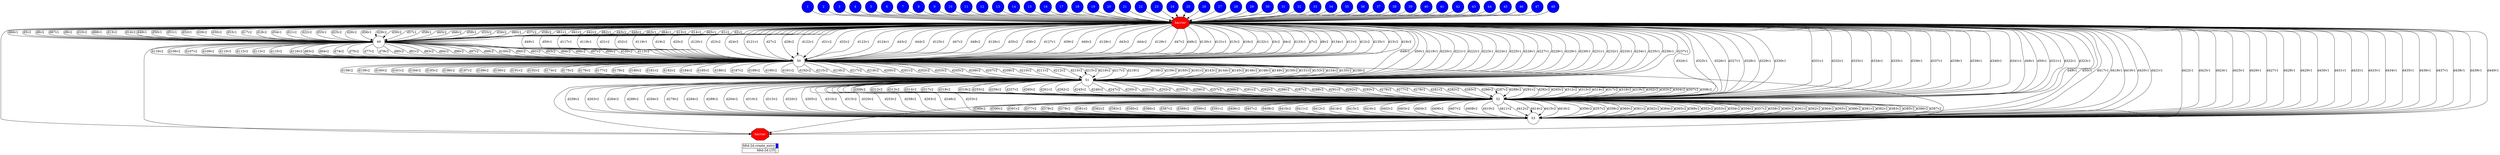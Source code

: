 digraph {
  rankdir=TB;
  labeljust="l";
  subgraph dependence_graph {
    ranksep=0.20;
    node[height=0.75];

1[shape=circle, style=filled fillcolor="#0000ff" fontcolor="#ffffff"];
2[shape=circle, style=filled fillcolor="#0000ff" fontcolor="#ffffff"];
3[shape=circle, style=filled fillcolor="#0000ff" fontcolor="#ffffff"];
4[shape=circle, style=filled fillcolor="#0000ff" fontcolor="#ffffff"];
5[shape=circle, style=filled fillcolor="#0000ff" fontcolor="#ffffff"];
6[shape=circle, style=filled fillcolor="#0000ff" fontcolor="#ffffff"];
7[shape=circle, style=filled fillcolor="#0000ff" fontcolor="#ffffff"];
8[shape=circle, style=filled fillcolor="#0000ff" fontcolor="#ffffff"];
9[shape=circle, style=filled fillcolor="#0000ff" fontcolor="#ffffff"];
10[shape=circle, style=filled fillcolor="#0000ff" fontcolor="#ffffff"];
11[shape=circle, style=filled fillcolor="#0000ff" fontcolor="#ffffff"];
12[shape=circle, style=filled fillcolor="#0000ff" fontcolor="#ffffff"];
13[shape=circle, style=filled fillcolor="#0000ff" fontcolor="#ffffff"];
14[shape=circle, style=filled fillcolor="#0000ff" fontcolor="#ffffff"];
15[shape=circle, style=filled fillcolor="#0000ff" fontcolor="#ffffff"];
16[shape=circle, style=filled fillcolor="#0000ff" fontcolor="#ffffff"];
17[shape=circle, style=filled fillcolor="#0000ff" fontcolor="#ffffff"];
18[shape=circle, style=filled fillcolor="#0000ff" fontcolor="#ffffff"];
19[shape=circle, style=filled fillcolor="#0000ff" fontcolor="#ffffff"];
20[shape=circle, style=filled fillcolor="#0000ff" fontcolor="#ffffff"];
21[shape=circle, style=filled fillcolor="#0000ff" fontcolor="#ffffff"];
22[shape=circle, style=filled fillcolor="#0000ff" fontcolor="#ffffff"];
23[shape=circle, style=filled fillcolor="#0000ff" fontcolor="#ffffff"];
24[shape=circle, style=filled fillcolor="#0000ff" fontcolor="#ffffff"];
25[shape=circle, style=filled fillcolor="#0000ff" fontcolor="#ffffff"];
26[shape=circle, style=filled fillcolor="#0000ff" fontcolor="#ffffff"];
27[shape=circle, style=filled fillcolor="#0000ff" fontcolor="#ffffff"];
28[shape=circle, style=filled fillcolor="#0000ff" fontcolor="#ffffff"];
29[shape=circle, style=filled fillcolor="#0000ff" fontcolor="#ffffff"];
30[shape=circle, style=filled fillcolor="#0000ff" fontcolor="#ffffff"];
31[shape=circle, style=filled fillcolor="#0000ff" fontcolor="#ffffff"];
32[shape=circle, style=filled fillcolor="#0000ff" fontcolor="#ffffff"];
33[shape=circle, style=filled fillcolor="#0000ff" fontcolor="#ffffff"];
34[shape=circle, style=filled fillcolor="#0000ff" fontcolor="#ffffff"];
35[shape=circle, style=filled fillcolor="#0000ff" fontcolor="#ffffff"];
36[shape=circle, style=filled fillcolor="#0000ff" fontcolor="#ffffff"];
37[shape=circle, style=filled fillcolor="#0000ff" fontcolor="#ffffff"];
38[shape=circle, style=filled fillcolor="#0000ff" fontcolor="#ffffff"];
39[shape=circle, style=filled fillcolor="#0000ff" fontcolor="#ffffff"];
40[shape=circle, style=filled fillcolor="#0000ff" fontcolor="#ffffff"];
41[shape=circle, style=filled fillcolor="#0000ff" fontcolor="#ffffff"];
42[shape=circle, style=filled fillcolor="#0000ff" fontcolor="#ffffff"];
43[shape=circle, style=filled fillcolor="#0000ff" fontcolor="#ffffff"];
44[shape=circle, style=filled fillcolor="#0000ff" fontcolor="#ffffff"];
45[shape=circle, style=filled fillcolor="#0000ff" fontcolor="#ffffff"];
46[shape=circle, style=filled fillcolor="#0000ff" fontcolor="#ffffff"];
47[shape=circle, style=filled fillcolor="#0000ff" fontcolor="#ffffff"];
48[shape=circle, style=filled fillcolor="#0000ff" fontcolor="#ffffff"];
Synchro1[label="barrier", shape=octagon, style=filled fillcolor="#ff0000" fontcolor="#FFFFFF"];
12 -> Synchro1;
4 -> Synchro1;
47 -> Synchro1;
2 -> Synchro1;
9 -> Synchro1;
20 -> Synchro1;
46 -> Synchro1;
33 -> Synchro1;
14 -> Synchro1;
1 -> Synchro1;
15 -> Synchro1;
32 -> Synchro1;
8 -> Synchro1;
31 -> Synchro1;
48 -> Synchro1;
7 -> Synchro1;
10 -> Synchro1;
11 -> Synchro1;
21 -> Synchro1;
45 -> Synchro1;
25 -> Synchro1;
38 -> Synchro1;
5 -> Synchro1;
17 -> Synchro1;
30 -> Synchro1;
35 -> Synchro1;
34 -> Synchro1;
16 -> Synchro1;
23 -> Synchro1;
28 -> Synchro1;
18 -> Synchro1;
19 -> Synchro1;
36 -> Synchro1;
13 -> Synchro1;
26 -> Synchro1;
37 -> Synchro1;
29 -> Synchro1;
22 -> Synchro1;
27 -> Synchro1;
6 -> Synchro1;
3 -> Synchro1;
41 -> Synchro1;
24 -> Synchro1;
42 -> Synchro1;
44 -> Synchro1;
39 -> Synchro1;
43 -> Synchro1;
40 -> Synchro1;
49[shape=circle, style=filled fillcolor="#ffffff" fontcolor="#000000"];
Synchro1 -> 49[ label="d49v1" ];
Synchro1 -> 49[ label="d50v1" ];
Synchro1 -> 49[ label="d51v1" ];
Synchro1 -> 49[ label="d52v1" ];
Synchro1 -> 49[ label="d29v2" ];
Synchro1 -> 49[ label="d30v2" ];
Synchro1 -> 49[ label="d53v1" ];
Synchro1 -> 49[ label="d17v2" ];
Synchro1 -> 49[ label="d18v2" ];
Synchro1 -> 49[ label="d54v1" ];
Synchro1 -> 49[ label="d21v2" ];
Synchro1 -> 49[ label="d22v2" ];
Synchro1 -> 49[ label="d55v1" ];
Synchro1 -> 49[ label="d25v2" ];
Synchro1 -> 49[ label="d26v2" ];
Synchro1 -> 49[ label="d56v1" ];
Synchro1 -> 49[ label="d29v2" ];
Synchro1 -> 49[ label="d30v2" ];
Synchro1 -> 49[ label="d57v1" ];
Synchro1 -> 49[ label="d58v1" ];
Synchro1 -> 49[ label="d45v2" ];
Synchro1 -> 49[ label="d46v2" ];
Synchro1 -> 49[ label="d59v1" ];
Synchro1 -> 49[ label="d33v2" ];
Synchro1 -> 49[ label="d34v2" ];
Synchro1 -> 49[ label="d60v1" ];
Synchro1 -> 49[ label="d37v2" ];
Synchro1 -> 49[ label="d38v2" ];
Synchro1 -> 49[ label="d61v1" ];
Synchro1 -> 49[ label="d41v2" ];
Synchro1 -> 49[ label="d42v2" ];
Synchro1 -> 49[ label="d62v1" ];
Synchro1 -> 49[ label="d45v2" ];
Synchro1 -> 49[ label="d46v2" ];
Synchro1 -> 49[ label="d63v1" ];
Synchro1 -> 49[ label="d64v1" ];
Synchro1 -> 49[ label="d13v2" ];
Synchro1 -> 49[ label="d14v2" ];
Synchro1 -> 49[ label="d65v1" ];
Synchro1 -> 49[ label="d1v2" ];
Synchro1 -> 49[ label="d2v2" ];
Synchro1 -> 49[ label="d66v1" ];
Synchro1 -> 49[ label="d5v2" ];
Synchro1 -> 49[ label="d6v2" ];
Synchro1 -> 49[ label="d67v1" ];
Synchro1 -> 49[ label="d9v2" ];
Synchro1 -> 49[ label="d10v2" ];
Synchro1 -> 49[ label="d68v1" ];
Synchro1 -> 49[ label="d13v2" ];
Synchro1 -> 49[ label="d14v2" ];
50[shape=circle, style=filled fillcolor="#ffffff" fontcolor="#000000"];
Synchro1 -> 50[ label="d49v1" ];
Synchro1 -> 50[ label="d50v1" ];
Synchro1 -> 50[ label="d117v1" ];
Synchro1 -> 50[ label="d118v1" ];
49 -> 50[ label="d83v2" ];
49 -> 50[ label="d84v2" ];
Synchro1 -> 50[ label="d31v2" ];
Synchro1 -> 50[ label="d32v2" ];
Synchro1 -> 50[ label="d119v1" ];
49 -> 50[ label="d74v2" ];
49 -> 50[ label="d75v2" ];
Synchro1 -> 50[ label="d19v2" ];
Synchro1 -> 50[ label="d20v2" ];
Synchro1 -> 50[ label="d120v1" ];
49 -> 50[ label="d77v2" ];
49 -> 50[ label="d78v2" ];
Synchro1 -> 50[ label="d23v2" ];
Synchro1 -> 50[ label="d24v2" ];
Synchro1 -> 50[ label="d121v1" ];
49 -> 50[ label="d80v2" ];
49 -> 50[ label="d81v2" ];
Synchro1 -> 50[ label="d27v2" ];
Synchro1 -> 50[ label="d28v2" ];
Synchro1 -> 50[ label="d122v1" ];
49 -> 50[ label="d83v2" ];
49 -> 50[ label="d84v2" ];
Synchro1 -> 50[ label="d31v2" ];
Synchro1 -> 50[ label="d32v2" ];
Synchro1 -> 50[ label="d123v1" ];
Synchro1 -> 50[ label="d124v1" ];
49 -> 50[ label="d96v2" ];
49 -> 50[ label="d97v2" ];
Synchro1 -> 50[ label="d43v2" ];
Synchro1 -> 50[ label="d44v2" ];
Synchro1 -> 50[ label="d125v1" ];
49 -> 50[ label="d99v2" ];
49 -> 50[ label="d100v2" ];
Synchro1 -> 50[ label="d47v2" ];
Synchro1 -> 50[ label="d48v2" ];
Synchro1 -> 50[ label="d126v1" ];
49 -> 50[ label="d90v2" ];
49 -> 50[ label="d91v2" ];
Synchro1 -> 50[ label="d35v2" ];
Synchro1 -> 50[ label="d36v2" ];
Synchro1 -> 50[ label="d127v1" ];
49 -> 50[ label="d93v2" ];
49 -> 50[ label="d94v2" ];
Synchro1 -> 50[ label="d39v2" ];
Synchro1 -> 50[ label="d40v2" ];
Synchro1 -> 50[ label="d128v1" ];
49 -> 50[ label="d96v2" ];
49 -> 50[ label="d97v2" ];
Synchro1 -> 50[ label="d43v2" ];
Synchro1 -> 50[ label="d44v2" ];
Synchro1 -> 50[ label="d129v1" ];
49 -> 50[ label="d99v2" ];
49 -> 50[ label="d100v2" ];
Synchro1 -> 50[ label="d47v2" ];
Synchro1 -> 50[ label="d48v2" ];
Synchro1 -> 50[ label="d130v1" ];
Synchro1 -> 50[ label="d131v1" ];
49 -> 50[ label="d115v2" ];
49 -> 50[ label="d116v2" ];
Synchro1 -> 50[ label="d15v2" ];
Synchro1 -> 50[ label="d16v2" ];
Synchro1 -> 50[ label="d132v1" ];
49 -> 50[ label="d106v2" ];
49 -> 50[ label="d107v2" ];
Synchro1 -> 50[ label="d3v2" ];
Synchro1 -> 50[ label="d4v2" ];
Synchro1 -> 50[ label="d133v1" ];
49 -> 50[ label="d109v2" ];
49 -> 50[ label="d110v2" ];
Synchro1 -> 50[ label="d7v2" ];
Synchro1 -> 50[ label="d8v2" ];
Synchro1 -> 50[ label="d134v1" ];
49 -> 50[ label="d112v2" ];
49 -> 50[ label="d113v2" ];
Synchro1 -> 50[ label="d11v2" ];
Synchro1 -> 50[ label="d12v2" ];
Synchro1 -> 50[ label="d135v1" ];
49 -> 50[ label="d115v2" ];
49 -> 50[ label="d116v2" ];
Synchro1 -> 50[ label="d15v2" ];
Synchro1 -> 50[ label="d16v2" ];
51[shape=circle, style=filled fillcolor="#ffffff" fontcolor="#000000"];
Synchro1 -> 51[ label="d49v1" ];
Synchro1 -> 51[ label="d50v1" ];
Synchro1 -> 51[ label="d219v1" ];
Synchro1 -> 51[ label="d220v1" ];
50 -> 51[ label="d158v2" ];
50 -> 51[ label="d159v2" ];
50 -> 51[ label="d160v2" ];
50 -> 51[ label="d161v2" ];
Synchro1 -> 51[ label="d221v1" ];
50 -> 51[ label="d143v2" ];
50 -> 51[ label="d144v2" ];
50 -> 51[ label="d145v2" ];
50 -> 51[ label="d146v2" ];
Synchro1 -> 51[ label="d222v1" ];
50 -> 51[ label="d148v2" ];
50 -> 51[ label="d149v2" ];
50 -> 51[ label="d150v2" ];
50 -> 51[ label="d151v2" ];
Synchro1 -> 51[ label="d223v1" ];
50 -> 51[ label="d153v2" ];
50 -> 51[ label="d154v2" ];
50 -> 51[ label="d155v2" ];
50 -> 51[ label="d156v2" ];
Synchro1 -> 51[ label="d224v1" ];
50 -> 51[ label="d158v2" ];
50 -> 51[ label="d159v2" ];
50 -> 51[ label="d160v2" ];
50 -> 51[ label="d161v2" ];
Synchro1 -> 51[ label="d225v1" ];
Synchro1 -> 51[ label="d226v1" ];
50 -> 51[ label="d184v2" ];
50 -> 51[ label="d185v2" ];
50 -> 51[ label="d186v2" ];
50 -> 51[ label="d187v2" ];
Synchro1 -> 51[ label="d227v1" ];
50 -> 51[ label="d189v2" ];
50 -> 51[ label="d190v2" ];
50 -> 51[ label="d191v2" ];
50 -> 51[ label="d192v2" ];
Synchro1 -> 51[ label="d228v1" ];
50 -> 51[ label="d174v2" ];
50 -> 51[ label="d175v2" ];
50 -> 51[ label="d176v2" ];
50 -> 51[ label="d177v2" ];
Synchro1 -> 51[ label="d229v1" ];
50 -> 51[ label="d179v2" ];
50 -> 51[ label="d180v2" ];
50 -> 51[ label="d181v2" ];
50 -> 51[ label="d182v2" ];
Synchro1 -> 51[ label="d230v1" ];
50 -> 51[ label="d184v2" ];
50 -> 51[ label="d185v2" ];
50 -> 51[ label="d186v2" ];
50 -> 51[ label="d187v2" ];
Synchro1 -> 51[ label="d231v1" ];
50 -> 51[ label="d189v2" ];
50 -> 51[ label="d190v2" ];
50 -> 51[ label="d191v2" ];
50 -> 51[ label="d192v2" ];
Synchro1 -> 51[ label="d232v1" ];
Synchro1 -> 51[ label="d233v1" ];
50 -> 51[ label="d215v2" ];
50 -> 51[ label="d216v2" ];
50 -> 51[ label="d217v2" ];
50 -> 51[ label="d218v2" ];
Synchro1 -> 51[ label="d234v1" ];
50 -> 51[ label="d200v2" ];
50 -> 51[ label="d201v2" ];
50 -> 51[ label="d202v2" ];
50 -> 51[ label="d203v2" ];
Synchro1 -> 51[ label="d235v1" ];
50 -> 51[ label="d205v2" ];
50 -> 51[ label="d206v2" ];
50 -> 51[ label="d207v2" ];
50 -> 51[ label="d208v2" ];
Synchro1 -> 51[ label="d236v1" ];
50 -> 51[ label="d210v2" ];
50 -> 51[ label="d211v2" ];
50 -> 51[ label="d212v2" ];
50 -> 51[ label="d213v2" ];
Synchro1 -> 51[ label="d237v1" ];
50 -> 51[ label="d215v2" ];
50 -> 51[ label="d216v2" ];
50 -> 51[ label="d217v2" ];
50 -> 51[ label="d218v2" ];
52[shape=circle, style=filled fillcolor="#ffffff" fontcolor="#000000"];
Synchro1 -> 52[ label="d49v1" ];
Synchro1 -> 52[ label="d50v1" ];
Synchro1 -> 52[ label="d321v1" ];
Synchro1 -> 52[ label="d322v1" ];
51 -> 52[ label="d255v2" ];
51 -> 52[ label="d256v2" ];
51 -> 52[ label="d257v2" ];
Synchro1 -> 52[ label="d323v1" ];
51 -> 52[ label="d260v2" ];
51 -> 52[ label="d261v2" ];
51 -> 52[ label="d262v2" ];
Synchro1 -> 52[ label="d324v1" ];
51 -> 52[ label="d245v2" ];
51 -> 52[ label="d246v2" ];
51 -> 52[ label="d247v2" ];
Synchro1 -> 52[ label="d325v1" ];
51 -> 52[ label="d250v2" ];
51 -> 52[ label="d251v2" ];
51 -> 52[ label="d252v2" ];
Synchro1 -> 52[ label="d326v1" ];
51 -> 52[ label="d255v2" ];
51 -> 52[ label="d256v2" ];
51 -> 52[ label="d257v2" ];
Synchro1 -> 52[ label="d327v1" ];
51 -> 52[ label="d260v2" ];
51 -> 52[ label="d261v2" ];
51 -> 52[ label="d262v2" ];
Synchro1 -> 52[ label="d328v1" ];
Synchro1 -> 52[ label="d329v1" ];
51 -> 52[ label="d286v2" ];
51 -> 52[ label="d287v2" ];
51 -> 52[ label="d288v2" ];
Synchro1 -> 52[ label="d330v1" ];
51 -> 52[ label="d291v2" ];
51 -> 52[ label="d292v2" ];
51 -> 52[ label="d293v2" ];
Synchro1 -> 52[ label="d331v1" ];
51 -> 52[ label="d276v2" ];
51 -> 52[ label="d277v2" ];
51 -> 52[ label="d278v2" ];
Synchro1 -> 52[ label="d332v1" ];
51 -> 52[ label="d281v2" ];
51 -> 52[ label="d282v2" ];
51 -> 52[ label="d283v2" ];
Synchro1 -> 52[ label="d333v1" ];
51 -> 52[ label="d286v2" ];
51 -> 52[ label="d287v2" ];
51 -> 52[ label="d288v2" ];
Synchro1 -> 52[ label="d334v1" ];
51 -> 52[ label="d291v2" ];
51 -> 52[ label="d292v2" ];
51 -> 52[ label="d293v2" ];
Synchro1 -> 52[ label="d335v1" ];
Synchro1 -> 52[ label="d336v1" ];
51 -> 52[ label="d312v2" ];
51 -> 52[ label="d313v2" ];
51 -> 52[ label="d314v2" ];
Synchro1 -> 52[ label="d337v1" ];
51 -> 52[ label="d317v2" ];
51 -> 52[ label="d318v2" ];
51 -> 52[ label="d319v2" ];
Synchro1 -> 52[ label="d338v1" ];
51 -> 52[ label="d302v2" ];
51 -> 52[ label="d303v2" ];
51 -> 52[ label="d304v2" ];
Synchro1 -> 52[ label="d339v1" ];
51 -> 52[ label="d307v2" ];
51 -> 52[ label="d308v2" ];
51 -> 52[ label="d309v2" ];
Synchro1 -> 52[ label="d340v1" ];
51 -> 52[ label="d312v2" ];
51 -> 52[ label="d313v2" ];
51 -> 52[ label="d314v2" ];
Synchro1 -> 52[ label="d341v1" ];
51 -> 52[ label="d317v2" ];
51 -> 52[ label="d318v2" ];
51 -> 52[ label="d319v2" ];
53[shape=circle, style=filled fillcolor="#ffffff" fontcolor="#000000"];
Synchro1 -> 53[ label="d49v1" ];
Synchro1 -> 53[ label="d50v1" ];
Synchro1 -> 53[ label="d417v1" ];
Synchro1 -> 53[ label="d418v1" ];
52 -> 53[ label="d356v2" ];
52 -> 53[ label="d357v2" ];
52 -> 53[ label="d358v2" ];
51 -> 53[ label="d253v2" ];
Synchro1 -> 53[ label="d419v1" ];
52 -> 53[ label="d360v2" ];
52 -> 53[ label="d361v2" ];
52 -> 53[ label="d362v2" ];
51 -> 53[ label="d258v2" ];
Synchro1 -> 53[ label="d420v1" ];
52 -> 53[ label="d364v2" ];
52 -> 53[ label="d365v2" ];
52 -> 53[ label="d366v2" ];
51 -> 53[ label="d263v2" ];
Synchro1 -> 53[ label="d421v1" ];
52 -> 53[ label="d352v2" ];
52 -> 53[ label="d353v2" ];
52 -> 53[ label="d354v2" ];
51 -> 53[ label="d248v2" ];
Synchro1 -> 53[ label="d422v1" ];
52 -> 53[ label="d356v2" ];
52 -> 53[ label="d357v2" ];
52 -> 53[ label="d358v2" ];
51 -> 53[ label="d253v2" ];
Synchro1 -> 53[ label="d423v1" ];
52 -> 53[ label="d360v2" ];
52 -> 53[ label="d361v2" ];
52 -> 53[ label="d362v2" ];
51 -> 53[ label="d258v2" ];
Synchro1 -> 53[ label="d424v1" ];
52 -> 53[ label="d364v2" ];
52 -> 53[ label="d365v2" ];
52 -> 53[ label="d366v2" ];
51 -> 53[ label="d263v2" ];
Synchro1 -> 53[ label="d425v1" ];
Synchro1 -> 53[ label="d426v1" ];
52 -> 53[ label="d381v2" ];
52 -> 53[ label="d382v2" ];
52 -> 53[ label="d383v2" ];
51 -> 53[ label="d284v2" ];
Synchro1 -> 53[ label="d427v1" ];
52 -> 53[ label="d385v2" ];
52 -> 53[ label="d386v2" ];
52 -> 53[ label="d387v2" ];
51 -> 53[ label="d289v2" ];
Synchro1 -> 53[ label="d428v1" ];
52 -> 53[ label="d389v2" ];
52 -> 53[ label="d390v2" ];
52 -> 53[ label="d391v2" ];
51 -> 53[ label="d294v2" ];
Synchro1 -> 53[ label="d429v1" ];
52 -> 53[ label="d377v2" ];
52 -> 53[ label="d378v2" ];
52 -> 53[ label="d379v2" ];
51 -> 53[ label="d279v2" ];
Synchro1 -> 53[ label="d430v1" ];
52 -> 53[ label="d381v2" ];
52 -> 53[ label="d382v2" ];
52 -> 53[ label="d383v2" ];
51 -> 53[ label="d284v2" ];
Synchro1 -> 53[ label="d431v1" ];
52 -> 53[ label="d385v2" ];
52 -> 53[ label="d386v2" ];
52 -> 53[ label="d387v2" ];
51 -> 53[ label="d289v2" ];
Synchro1 -> 53[ label="d432v1" ];
52 -> 53[ label="d389v2" ];
52 -> 53[ label="d390v2" ];
52 -> 53[ label="d391v2" ];
51 -> 53[ label="d294v2" ];
Synchro1 -> 53[ label="d433v1" ];
Synchro1 -> 53[ label="d434v1" ];
52 -> 53[ label="d406v2" ];
52 -> 53[ label="d407v2" ];
52 -> 53[ label="d408v2" ];
51 -> 53[ label="d310v2" ];
Synchro1 -> 53[ label="d435v1" ];
52 -> 53[ label="d410v2" ];
52 -> 53[ label="d411v2" ];
52 -> 53[ label="d412v2" ];
51 -> 53[ label="d315v2" ];
Synchro1 -> 53[ label="d436v1" ];
52 -> 53[ label="d414v2" ];
52 -> 53[ label="d415v2" ];
52 -> 53[ label="d416v2" ];
51 -> 53[ label="d320v2" ];
Synchro1 -> 53[ label="d437v1" ];
52 -> 53[ label="d402v2" ];
52 -> 53[ label="d403v2" ];
52 -> 53[ label="d404v2" ];
51 -> 53[ label="d305v2" ];
Synchro1 -> 53[ label="d438v1" ];
52 -> 53[ label="d406v2" ];
52 -> 53[ label="d407v2" ];
52 -> 53[ label="d408v2" ];
51 -> 53[ label="d310v2" ];
Synchro1 -> 53[ label="d439v1" ];
52 -> 53[ label="d410v2" ];
52 -> 53[ label="d411v2" ];
52 -> 53[ label="d412v2" ];
51 -> 53[ label="d315v2" ];
Synchro1 -> 53[ label="d440v1" ];
52 -> 53[ label="d414v2" ];
52 -> 53[ label="d415v2" ];
52 -> 53[ label="d416v2" ];
51 -> 53[ label="d320v2" ];
Synchro2[label="barrier", shape=octagon, style=filled fillcolor="#ff0000" fontcolor="#FFFFFF"];
Synchro1 -> Synchro2;
53 -> Synchro2;
50 -> Synchro2;
51 -> Synchro2;
49 -> Synchro2;
52 -> Synchro2;  }
  subgraph legend {
    rank=sink;
    node [shape=plaintext, height=0.75];
    ranksep=0.20;
    label = "Legend";
    key [label=<
      <table border="0" cellpadding="2" cellspacing="0" cellborder="1">
<tr>
<td align="right">fdtd-2d.create_entry</td>
<td bgcolor="#0000ff">&nbsp;</td>
</tr>
<tr>
<td align="right">fdtd-2d.LT5</td>
<td bgcolor="#ffffff">&nbsp;</td>
</tr>
      </table>
    >]
  }
}
